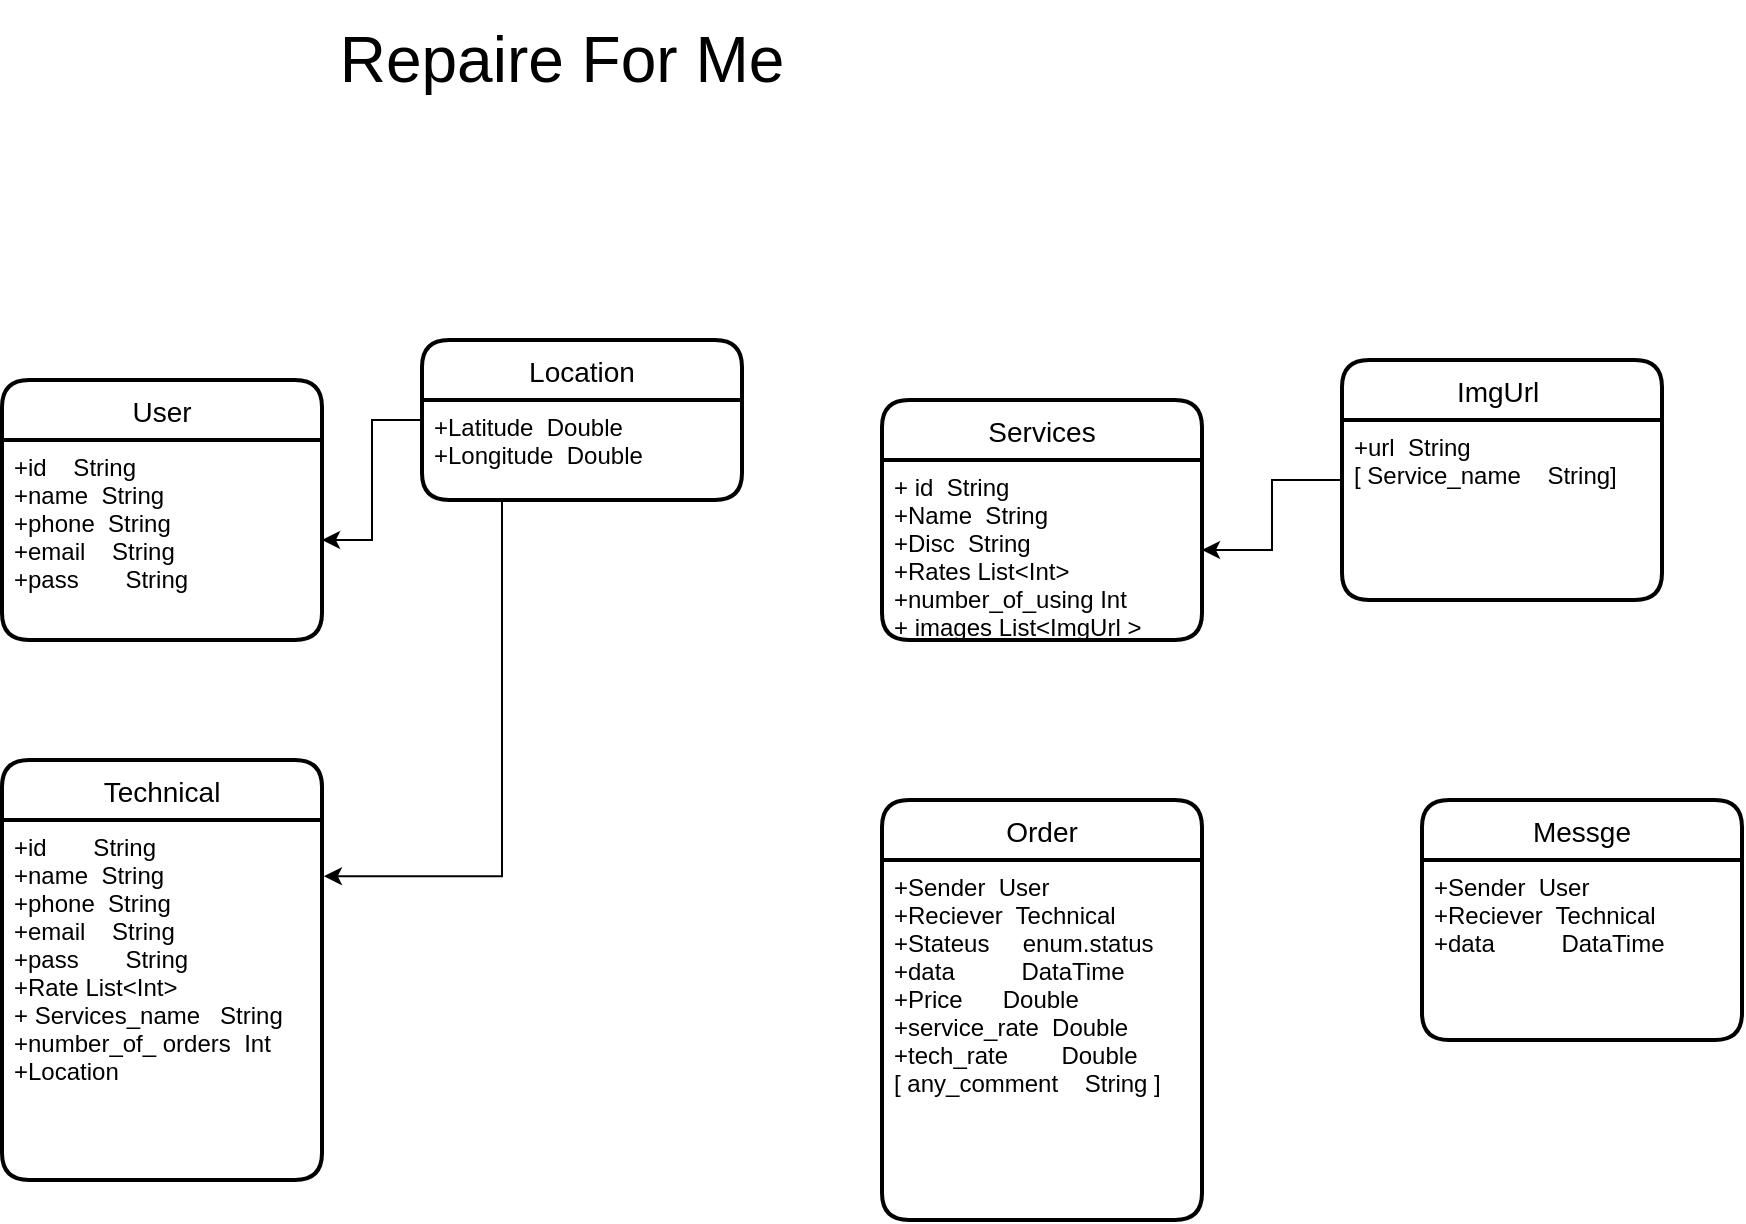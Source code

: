 <mxfile version="14.9.2" type="github">
  <diagram id="zn2WG8OpFJcc6ndCbWCM" name="Page-1">
    <mxGraphModel dx="923" dy="402" grid="1" gridSize="10" guides="1" tooltips="1" connect="1" arrows="1" fold="1" page="1" pageScale="1" pageWidth="850" pageHeight="1100" math="0" shadow="0">
      <root>
        <mxCell id="0" />
        <mxCell id="1" parent="0" />
        <mxCell id="xqwwxXM2ZZvY7xHnHfG4-2" value="&lt;font style=&quot;font-size: 32px&quot;&gt;Repaire For Me&lt;/font&gt;" style="text;html=1;strokeColor=none;fillColor=none;align=center;verticalAlign=middle;whiteSpace=wrap;rounded=0;" vertex="1" parent="1">
          <mxGeometry x="210" y="340" width="280" height="60" as="geometry" />
        </mxCell>
        <mxCell id="xqwwxXM2ZZvY7xHnHfG4-24" value="User" style="swimlane;childLayout=stackLayout;horizontal=1;startSize=30;horizontalStack=0;rounded=1;fontSize=14;fontStyle=0;strokeWidth=2;resizeParent=0;resizeLast=1;shadow=0;dashed=0;align=center;" vertex="1" parent="1">
          <mxGeometry x="70" y="530" width="160" height="130" as="geometry" />
        </mxCell>
        <mxCell id="xqwwxXM2ZZvY7xHnHfG4-25" value="+id    String&#xa;+name  String&#xa;+phone  String&#xa;+email    String&#xa;+pass       String&#xa; " style="align=left;strokeColor=none;fillColor=none;spacingLeft=4;fontSize=12;verticalAlign=top;resizable=0;rotatable=0;part=1;" vertex="1" parent="xqwwxXM2ZZvY7xHnHfG4-24">
          <mxGeometry y="30" width="160" height="100" as="geometry" />
        </mxCell>
        <mxCell id="xqwwxXM2ZZvY7xHnHfG4-38" style="edgeStyle=orthogonalEdgeStyle;rounded=0;orthogonalLoop=1;jettySize=auto;html=1;exitX=0.5;exitY=1;exitDx=0;exitDy=0;" edge="1" parent="xqwwxXM2ZZvY7xHnHfG4-24" source="xqwwxXM2ZZvY7xHnHfG4-25" target="xqwwxXM2ZZvY7xHnHfG4-25">
          <mxGeometry relative="1" as="geometry" />
        </mxCell>
        <mxCell id="xqwwxXM2ZZvY7xHnHfG4-30" value="" style="edgeStyle=orthogonalEdgeStyle;rounded=0;orthogonalLoop=1;jettySize=auto;html=1;" edge="1" parent="1" source="xqwwxXM2ZZvY7xHnHfG4-27" target="xqwwxXM2ZZvY7xHnHfG4-25">
          <mxGeometry relative="1" as="geometry" />
        </mxCell>
        <mxCell id="xqwwxXM2ZZvY7xHnHfG4-27" value="Location" style="swimlane;childLayout=stackLayout;horizontal=1;startSize=30;horizontalStack=0;rounded=1;fontSize=14;fontStyle=0;strokeWidth=2;resizeParent=0;resizeLast=1;shadow=0;dashed=0;align=center;" vertex="1" parent="1">
          <mxGeometry x="280" y="510" width="160" height="80" as="geometry" />
        </mxCell>
        <mxCell id="xqwwxXM2ZZvY7xHnHfG4-28" value="+Latitude  Double&#xa;+Longitude  Double" style="align=left;strokeColor=none;fillColor=none;spacingLeft=4;fontSize=12;verticalAlign=top;resizable=0;rotatable=0;part=1;" vertex="1" parent="xqwwxXM2ZZvY7xHnHfG4-27">
          <mxGeometry y="30" width="160" height="50" as="geometry" />
        </mxCell>
        <mxCell id="xqwwxXM2ZZvY7xHnHfG4-31" value="Services" style="swimlane;childLayout=stackLayout;horizontal=1;startSize=30;horizontalStack=0;rounded=1;fontSize=14;fontStyle=0;strokeWidth=2;resizeParent=0;resizeLast=1;shadow=0;dashed=0;align=center;" vertex="1" parent="1">
          <mxGeometry x="510" y="540" width="160" height="120" as="geometry" />
        </mxCell>
        <mxCell id="xqwwxXM2ZZvY7xHnHfG4-32" value="+ id  String&#xa;+Name  String&#xa;+Disc  String&#xa;+Rates List&lt;Int&gt;&#xa;+number_of_using Int&#xa;+ images List&lt;ImgUrl &gt;" style="align=left;strokeColor=none;fillColor=none;spacingLeft=4;fontSize=12;verticalAlign=top;resizable=0;rotatable=0;part=1;" vertex="1" parent="xqwwxXM2ZZvY7xHnHfG4-31">
          <mxGeometry y="30" width="160" height="90" as="geometry" />
        </mxCell>
        <mxCell id="xqwwxXM2ZZvY7xHnHfG4-35" value="" style="edgeStyle=orthogonalEdgeStyle;rounded=0;orthogonalLoop=1;jettySize=auto;html=1;" edge="1" parent="1" source="xqwwxXM2ZZvY7xHnHfG4-33" target="xqwwxXM2ZZvY7xHnHfG4-32">
          <mxGeometry relative="1" as="geometry" />
        </mxCell>
        <mxCell id="xqwwxXM2ZZvY7xHnHfG4-33" value="ImgUrl " style="swimlane;childLayout=stackLayout;horizontal=1;startSize=30;horizontalStack=0;rounded=1;fontSize=14;fontStyle=0;strokeWidth=2;resizeParent=0;resizeLast=1;shadow=0;dashed=0;align=center;" vertex="1" parent="1">
          <mxGeometry x="740" y="520" width="160" height="120" as="geometry" />
        </mxCell>
        <mxCell id="xqwwxXM2ZZvY7xHnHfG4-34" value="+url  String &#xa;[ Service_name    String]&#xa;" style="align=left;strokeColor=none;fillColor=none;spacingLeft=4;fontSize=12;verticalAlign=top;resizable=0;rotatable=0;part=1;" vertex="1" parent="xqwwxXM2ZZvY7xHnHfG4-33">
          <mxGeometry y="30" width="160" height="90" as="geometry" />
        </mxCell>
        <mxCell id="xqwwxXM2ZZvY7xHnHfG4-36" value="Technical" style="swimlane;childLayout=stackLayout;horizontal=1;startSize=30;horizontalStack=0;rounded=1;fontSize=14;fontStyle=0;strokeWidth=2;resizeParent=0;resizeLast=1;shadow=0;dashed=0;align=center;" vertex="1" parent="1">
          <mxGeometry x="70" y="720" width="160" height="210" as="geometry" />
        </mxCell>
        <mxCell id="xqwwxXM2ZZvY7xHnHfG4-37" value="+id       String&#xa;+name  String&#xa;+phone  String&#xa;+email    String&#xa;+pass       String&#xa;+Rate List&lt;Int&gt;&#xa;+ Services_name   String&#xa;+number_of_ orders  Int&#xa;+Location " style="align=left;strokeColor=none;fillColor=none;spacingLeft=4;fontSize=12;verticalAlign=top;resizable=0;rotatable=0;part=1;" vertex="1" parent="xqwwxXM2ZZvY7xHnHfG4-36">
          <mxGeometry y="30" width="160" height="180" as="geometry" />
        </mxCell>
        <mxCell id="xqwwxXM2ZZvY7xHnHfG4-39" style="edgeStyle=orthogonalEdgeStyle;rounded=0;orthogonalLoop=1;jettySize=auto;html=1;exitX=0.25;exitY=1;exitDx=0;exitDy=0;entryX=1.006;entryY=0.156;entryDx=0;entryDy=0;entryPerimeter=0;" edge="1" parent="1" source="xqwwxXM2ZZvY7xHnHfG4-28" target="xqwwxXM2ZZvY7xHnHfG4-37">
          <mxGeometry relative="1" as="geometry">
            <mxPoint x="320" y="850" as="targetPoint" />
          </mxGeometry>
        </mxCell>
        <mxCell id="xqwwxXM2ZZvY7xHnHfG4-40" value="Order" style="swimlane;childLayout=stackLayout;horizontal=1;startSize=30;horizontalStack=0;rounded=1;fontSize=14;fontStyle=0;strokeWidth=2;resizeParent=0;resizeLast=1;shadow=0;dashed=0;align=center;" vertex="1" parent="1">
          <mxGeometry x="510" y="740" width="160" height="210" as="geometry" />
        </mxCell>
        <mxCell id="xqwwxXM2ZZvY7xHnHfG4-41" value="+Sender  User&#xa;+Reciever  Technical&#xa;+Stateus     enum.status&#xa;+data          DataTime&#xa;+Price      Double&#xa;+service_rate  Double&#xa;+tech_rate        Double&#xa;[ any_comment    String ]" style="align=left;strokeColor=none;fillColor=none;spacingLeft=4;fontSize=12;verticalAlign=top;resizable=0;rotatable=0;part=1;" vertex="1" parent="xqwwxXM2ZZvY7xHnHfG4-40">
          <mxGeometry y="30" width="160" height="180" as="geometry" />
        </mxCell>
        <mxCell id="xqwwxXM2ZZvY7xHnHfG4-42" value="Messge" style="swimlane;childLayout=stackLayout;horizontal=1;startSize=30;horizontalStack=0;rounded=1;fontSize=14;fontStyle=0;strokeWidth=2;resizeParent=0;resizeLast=1;shadow=0;dashed=0;align=center;" vertex="1" parent="1">
          <mxGeometry x="780" y="740" width="160" height="120" as="geometry" />
        </mxCell>
        <mxCell id="xqwwxXM2ZZvY7xHnHfG4-43" value="+Sender  User&#xa;+Reciever  Technical&#xa;+data          DataTime" style="align=left;strokeColor=none;fillColor=none;spacingLeft=4;fontSize=12;verticalAlign=top;resizable=0;rotatable=0;part=1;" vertex="1" parent="xqwwxXM2ZZvY7xHnHfG4-42">
          <mxGeometry y="30" width="160" height="90" as="geometry" />
        </mxCell>
      </root>
    </mxGraphModel>
  </diagram>
</mxfile>
